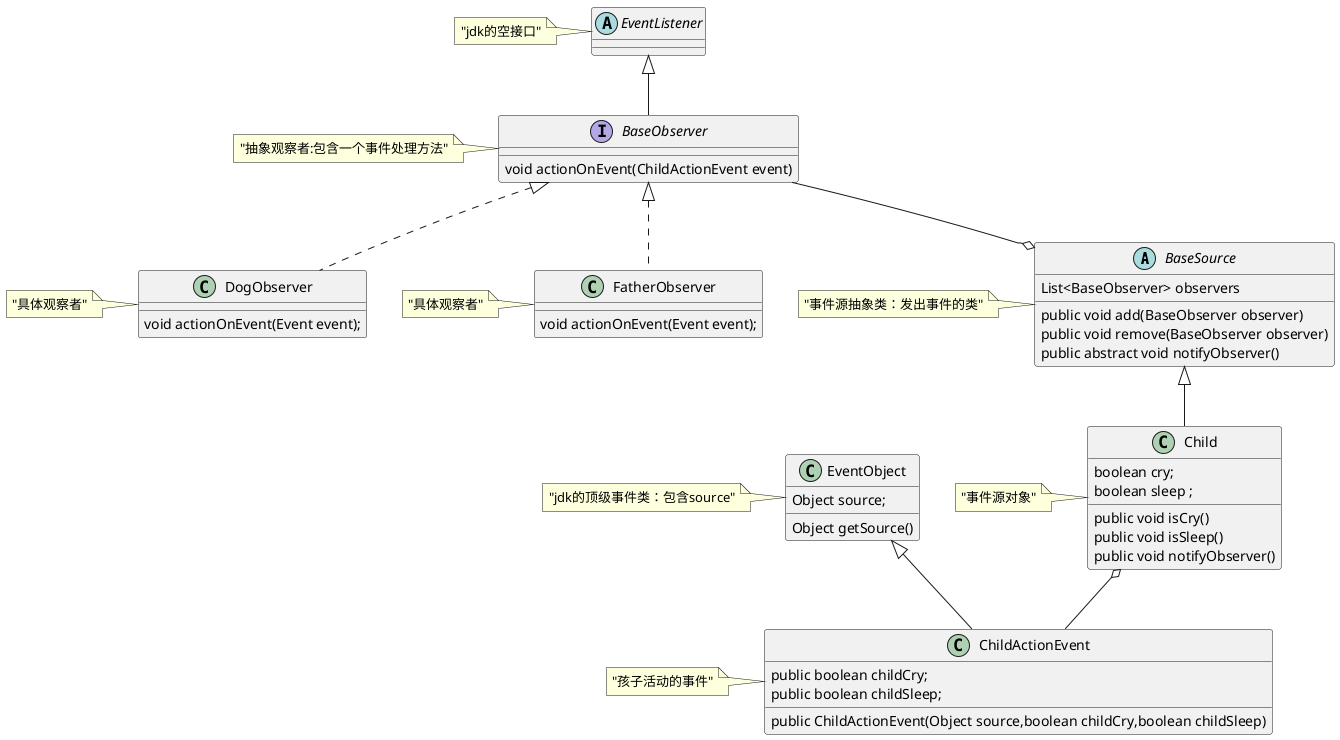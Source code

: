 @startuml
abstract class BaseSource{
    List<BaseObserver> observers
    public void add(BaseObserver observer)
    public void remove(BaseObserver observer)
    public abstract void notifyObserver()
}
class Child{
    boolean cry;
    boolean sleep ;
    public void isCry()
    public void isSleep()
    public void notifyObserver()
}


class EventObject{
    Object source;
    Object getSource()
}
class ChildActionEvent{
    public boolean childCry;
    public boolean childSleep;
    public ChildActionEvent(Object source,boolean childCry,boolean childSleep)
}

abstract class EventListener{
}
interface BaseObserver{
    void actionOnEvent(ChildActionEvent event)
}
class DogObserver {
    void actionOnEvent(Event event);
}
class FatherObserver {
    void actionOnEvent(Event event);
}
EventListener <|-- BaseObserver
BaseObserver <|.. DogObserver
BaseObserver <|.. FatherObserver
BaseSource <|-- Child
EventObject <|-- ChildActionEvent
BaseObserver --o BaseSource
Child o-- ChildActionEvent


note left of EventListener : "jdk的空接口"
note left of BaseObserver : "抽象观察者:包含一个事件处理方法"
note left of DogObserver : "具体观察者"
note left of FatherObserver : "具体观察者"

note left of EventObject : "jdk的顶级事件类：包含source"
note left of ChildActionEvent : "孩子活动的事件"

note left of BaseSource : "事件源抽象类：发出事件的类"
note left of Child : "事件源对象"






@enduml